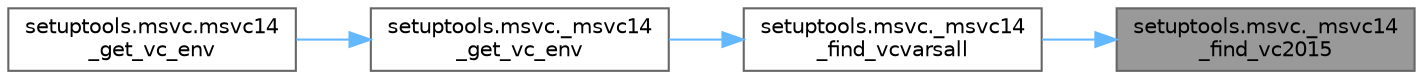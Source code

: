 digraph "setuptools.msvc._msvc14_find_vc2015"
{
 // LATEX_PDF_SIZE
  bgcolor="transparent";
  edge [fontname=Helvetica,fontsize=10,labelfontname=Helvetica,labelfontsize=10];
  node [fontname=Helvetica,fontsize=10,shape=box,height=0.2,width=0.4];
  rankdir="RL";
  Node1 [id="Node000001",label="setuptools.msvc._msvc14\l_find_vc2015",height=0.2,width=0.4,color="gray40", fillcolor="grey60", style="filled", fontcolor="black",tooltip=" "];
  Node1 -> Node2 [id="edge1_Node000001_Node000002",dir="back",color="steelblue1",style="solid",tooltip=" "];
  Node2 [id="Node000002",label="setuptools.msvc._msvc14\l_find_vcvarsall",height=0.2,width=0.4,color="grey40", fillcolor="white", style="filled",URL="$namespacesetuptools_1_1msvc.html#ae345b0ed1543107858f0c1961ed1cd17",tooltip=" "];
  Node2 -> Node3 [id="edge2_Node000002_Node000003",dir="back",color="steelblue1",style="solid",tooltip=" "];
  Node3 [id="Node000003",label="setuptools.msvc._msvc14\l_get_vc_env",height=0.2,width=0.4,color="grey40", fillcolor="white", style="filled",URL="$namespacesetuptools_1_1msvc.html#af20a735b84a2d1e635795d53ef458fbb",tooltip=" "];
  Node3 -> Node4 [id="edge3_Node000003_Node000004",dir="back",color="steelblue1",style="solid",tooltip=" "];
  Node4 [id="Node000004",label="setuptools.msvc.msvc14\l_get_vc_env",height=0.2,width=0.4,color="grey40", fillcolor="white", style="filled",URL="$namespacesetuptools_1_1msvc.html#aa31086ceb4cd37ce2f31538985038347",tooltip=" "];
}
